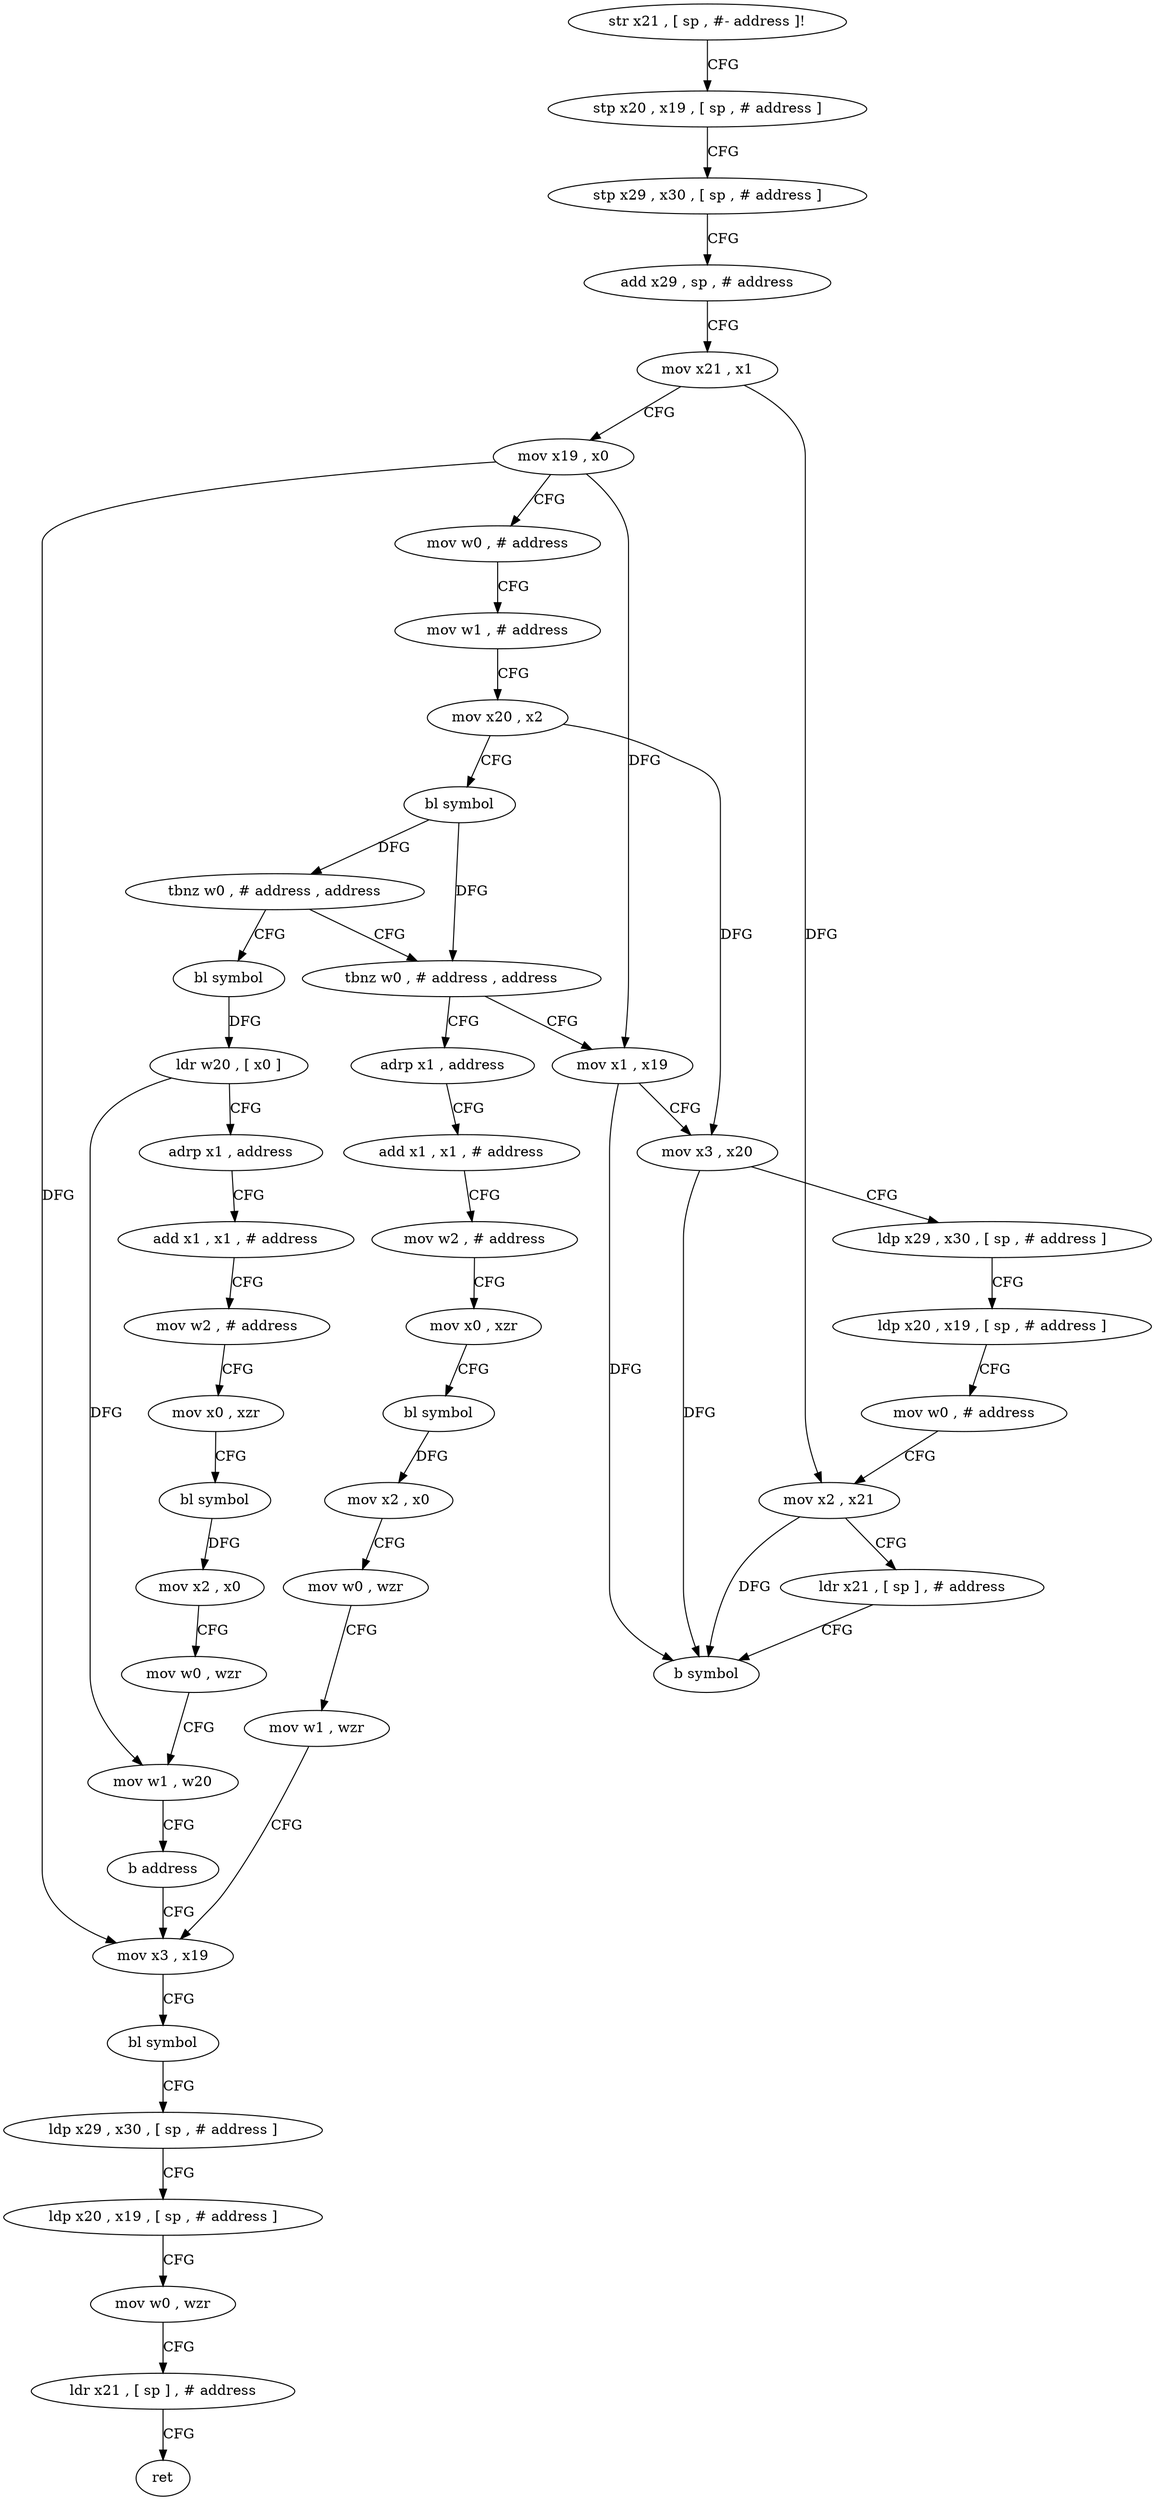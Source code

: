 digraph "func" {
"4203748" [label = "str x21 , [ sp , #- address ]!" ]
"4203752" [label = "stp x20 , x19 , [ sp , # address ]" ]
"4203756" [label = "stp x29 , x30 , [ sp , # address ]" ]
"4203760" [label = "add x29 , sp , # address" ]
"4203764" [label = "mov x21 , x1" ]
"4203768" [label = "mov x19 , x0" ]
"4203772" [label = "mov w0 , # address" ]
"4203776" [label = "mov w1 , # address" ]
"4203780" [label = "mov x20 , x2" ]
"4203784" [label = "bl symbol" ]
"4203788" [label = "tbnz w0 , # address , address" ]
"4203828" [label = "bl symbol" ]
"4203792" [label = "tbnz w0 , # address , address" ]
"4203832" [label = "ldr w20 , [ x0 ]" ]
"4203836" [label = "adrp x1 , address" ]
"4203840" [label = "add x1 , x1 , # address" ]
"4203844" [label = "mov w2 , # address" ]
"4203848" [label = "mov x0 , xzr" ]
"4203852" [label = "bl symbol" ]
"4203856" [label = "mov x2 , x0" ]
"4203860" [label = "mov w0 , wzr" ]
"4203864" [label = "mov w1 , w20" ]
"4203868" [label = "b address" ]
"4203904" [label = "mov x3 , x19" ]
"4203872" [label = "adrp x1 , address" ]
"4203796" [label = "mov x1 , x19" ]
"4203908" [label = "bl symbol" ]
"4203912" [label = "ldp x29 , x30 , [ sp , # address ]" ]
"4203916" [label = "ldp x20 , x19 , [ sp , # address ]" ]
"4203920" [label = "mov w0 , wzr" ]
"4203924" [label = "ldr x21 , [ sp ] , # address" ]
"4203928" [label = "ret" ]
"4203876" [label = "add x1 , x1 , # address" ]
"4203880" [label = "mov w2 , # address" ]
"4203884" [label = "mov x0 , xzr" ]
"4203888" [label = "bl symbol" ]
"4203892" [label = "mov x2 , x0" ]
"4203896" [label = "mov w0 , wzr" ]
"4203900" [label = "mov w1 , wzr" ]
"4203800" [label = "mov x3 , x20" ]
"4203804" [label = "ldp x29 , x30 , [ sp , # address ]" ]
"4203808" [label = "ldp x20 , x19 , [ sp , # address ]" ]
"4203812" [label = "mov w0 , # address" ]
"4203816" [label = "mov x2 , x21" ]
"4203820" [label = "ldr x21 , [ sp ] , # address" ]
"4203824" [label = "b symbol" ]
"4203748" -> "4203752" [ label = "CFG" ]
"4203752" -> "4203756" [ label = "CFG" ]
"4203756" -> "4203760" [ label = "CFG" ]
"4203760" -> "4203764" [ label = "CFG" ]
"4203764" -> "4203768" [ label = "CFG" ]
"4203764" -> "4203816" [ label = "DFG" ]
"4203768" -> "4203772" [ label = "CFG" ]
"4203768" -> "4203904" [ label = "DFG" ]
"4203768" -> "4203796" [ label = "DFG" ]
"4203772" -> "4203776" [ label = "CFG" ]
"4203776" -> "4203780" [ label = "CFG" ]
"4203780" -> "4203784" [ label = "CFG" ]
"4203780" -> "4203800" [ label = "DFG" ]
"4203784" -> "4203788" [ label = "DFG" ]
"4203784" -> "4203792" [ label = "DFG" ]
"4203788" -> "4203828" [ label = "CFG" ]
"4203788" -> "4203792" [ label = "CFG" ]
"4203828" -> "4203832" [ label = "DFG" ]
"4203792" -> "4203872" [ label = "CFG" ]
"4203792" -> "4203796" [ label = "CFG" ]
"4203832" -> "4203836" [ label = "CFG" ]
"4203832" -> "4203864" [ label = "DFG" ]
"4203836" -> "4203840" [ label = "CFG" ]
"4203840" -> "4203844" [ label = "CFG" ]
"4203844" -> "4203848" [ label = "CFG" ]
"4203848" -> "4203852" [ label = "CFG" ]
"4203852" -> "4203856" [ label = "DFG" ]
"4203856" -> "4203860" [ label = "CFG" ]
"4203860" -> "4203864" [ label = "CFG" ]
"4203864" -> "4203868" [ label = "CFG" ]
"4203868" -> "4203904" [ label = "CFG" ]
"4203904" -> "4203908" [ label = "CFG" ]
"4203872" -> "4203876" [ label = "CFG" ]
"4203796" -> "4203800" [ label = "CFG" ]
"4203796" -> "4203824" [ label = "DFG" ]
"4203908" -> "4203912" [ label = "CFG" ]
"4203912" -> "4203916" [ label = "CFG" ]
"4203916" -> "4203920" [ label = "CFG" ]
"4203920" -> "4203924" [ label = "CFG" ]
"4203924" -> "4203928" [ label = "CFG" ]
"4203876" -> "4203880" [ label = "CFG" ]
"4203880" -> "4203884" [ label = "CFG" ]
"4203884" -> "4203888" [ label = "CFG" ]
"4203888" -> "4203892" [ label = "DFG" ]
"4203892" -> "4203896" [ label = "CFG" ]
"4203896" -> "4203900" [ label = "CFG" ]
"4203900" -> "4203904" [ label = "CFG" ]
"4203800" -> "4203804" [ label = "CFG" ]
"4203800" -> "4203824" [ label = "DFG" ]
"4203804" -> "4203808" [ label = "CFG" ]
"4203808" -> "4203812" [ label = "CFG" ]
"4203812" -> "4203816" [ label = "CFG" ]
"4203816" -> "4203820" [ label = "CFG" ]
"4203816" -> "4203824" [ label = "DFG" ]
"4203820" -> "4203824" [ label = "CFG" ]
}
